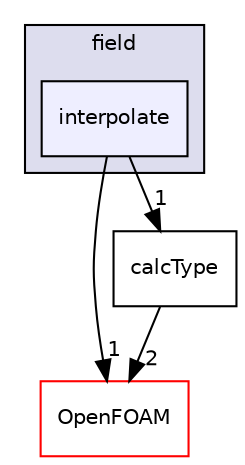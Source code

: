 digraph "src/postProcessing/foamCalcFunctions/field/interpolate" {
  bgcolor=transparent;
  compound=true
  node [ fontsize="10", fontname="Helvetica"];
  edge [ labelfontsize="10", labelfontname="Helvetica"];
  subgraph clusterdir_bfcb018a42f8a829ae9e479a66188d55 {
    graph [ bgcolor="#ddddee", pencolor="black", label="field" fontname="Helvetica", fontsize="10", URL="dir_bfcb018a42f8a829ae9e479a66188d55.html"]
  dir_3ef7eaf484849f51b9c4f1076719d17b [shape=box, label="interpolate", style="filled", fillcolor="#eeeeff", pencolor="black", URL="dir_3ef7eaf484849f51b9c4f1076719d17b.html"];
  }
  dir_c5473ff19b20e6ec4dfe5c310b3778a8 [shape=box label="OpenFOAM" color="red" URL="dir_c5473ff19b20e6ec4dfe5c310b3778a8.html"];
  dir_8cc17f8dfc78ec3c29315950341ce9ca [shape=box label="calcType" URL="dir_8cc17f8dfc78ec3c29315950341ce9ca.html"];
  dir_3ef7eaf484849f51b9c4f1076719d17b->dir_c5473ff19b20e6ec4dfe5c310b3778a8 [headlabel="1", labeldistance=1.5 headhref="dir_002444_001887.html"];
  dir_3ef7eaf484849f51b9c4f1076719d17b->dir_8cc17f8dfc78ec3c29315950341ce9ca [headlabel="1", labeldistance=1.5 headhref="dir_002444_002440.html"];
  dir_8cc17f8dfc78ec3c29315950341ce9ca->dir_c5473ff19b20e6ec4dfe5c310b3778a8 [headlabel="2", labeldistance=1.5 headhref="dir_002440_001887.html"];
}
